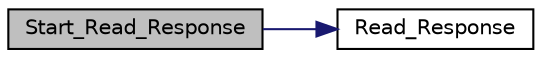 digraph "Start_Read_Response"
{
 // LATEX_PDF_SIZE
  edge [fontname="Helvetica",fontsize="10",labelfontname="Helvetica",labelfontsize="10"];
  node [fontname="Helvetica",fontsize="10",shape=record];
  rankdir="LR";
  Node1 [label="Start_Read_Response",height=0.2,width=0.4,color="black", fillcolor="grey75", style="filled", fontcolor="black",tooltip=" "];
  Node1 -> Node2 [color="midnightblue",fontsize="10",style="solid"];
  Node2 [label="Read_Response",height=0.2,width=0.4,color="black", fillcolor="white", style="filled",URL="$_e_s_p8266_8c.html#a2d6e85eb98d8670ad4031914786f2050",tooltip=" "];
}
